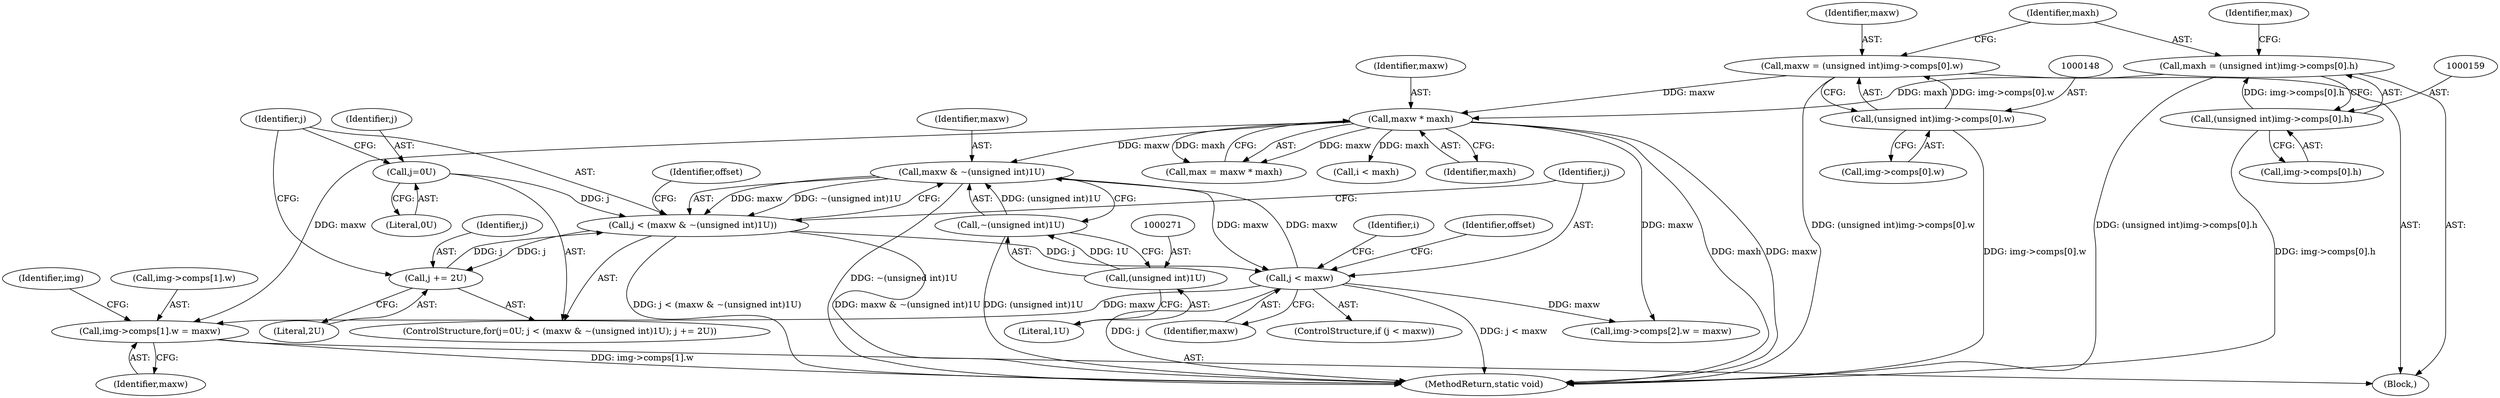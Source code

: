 digraph "0_openjpeg_15f081c89650dccee4aa4ae66f614c3fdb268767_1@array" {
"1000401" [label="(Call,img->comps[1].w = maxw)"];
"1000322" [label="(Call,j < maxw)"];
"1000265" [label="(Call,j < (maxw & ~(unsigned int)1U))"];
"1000273" [label="(Call,j += 2U)"];
"1000262" [label="(Call,j=0U)"];
"1000267" [label="(Call,maxw & ~(unsigned int)1U)"];
"1000169" [label="(Call,maxw * maxh)"];
"1000145" [label="(Call,maxw = (unsigned int)img->comps[0].w)"];
"1000147" [label="(Call,(unsigned int)img->comps[0].w)"];
"1000156" [label="(Call,maxh = (unsigned int)img->comps[0].h)"];
"1000158" [label="(Call,(unsigned int)img->comps[0].h)"];
"1000269" [label="(Call,~(unsigned int)1U)"];
"1000270" [label="(Call,(unsigned int)1U)"];
"1000262" [label="(Call,j=0U)"];
"1000270" [label="(Call,(unsigned int)1U)"];
"1000267" [label="(Call,maxw & ~(unsigned int)1U)"];
"1000167" [label="(Call,max = maxw * maxh)"];
"1000170" [label="(Identifier,maxw)"];
"1000321" [label="(ControlStructure,if (j < maxw))"];
"1000273" [label="(Call,j += 2U)"];
"1000255" [label="(Call,i < maxh)"];
"1000265" [label="(Call,j < (maxw & ~(unsigned int)1U))"];
"1000147" [label="(Call,(unsigned int)img->comps[0].w)"];
"1000103" [label="(Block,)"];
"1000278" [label="(Identifier,offset)"];
"1000171" [label="(Identifier,maxh)"];
"1000145" [label="(Call,maxw = (unsigned int)img->comps[0].w)"];
"1000169" [label="(Call,maxw * maxh)"];
"1000322" [label="(Call,j < maxw)"];
"1000323" [label="(Identifier,j)"];
"1000419" [label="(Call,img->comps[2].w = maxw)"];
"1000269" [label="(Call,~(unsigned int)1U)"];
"1000146" [label="(Identifier,maxw)"];
"1000409" [label="(Identifier,maxw)"];
"1000511" [label="(MethodReturn,static void)"];
"1000168" [label="(Identifier,max)"];
"1000268" [label="(Identifier,maxw)"];
"1000275" [label="(Literal,2U)"];
"1000263" [label="(Identifier,j)"];
"1000156" [label="(Call,maxh = (unsigned int)img->comps[0].h)"];
"1000149" [label="(Call,img->comps[0].w)"];
"1000266" [label="(Identifier,j)"];
"1000402" [label="(Call,img->comps[1].w)"];
"1000414" [label="(Identifier,img)"];
"1000272" [label="(Literal,1U)"];
"1000160" [label="(Call,img->comps[0].h)"];
"1000259" [label="(Identifier,i)"];
"1000158" [label="(Call,(unsigned int)img->comps[0].h)"];
"1000157" [label="(Identifier,maxh)"];
"1000264" [label="(Literal,0U)"];
"1000401" [label="(Call,img->comps[1].w = maxw)"];
"1000261" [label="(ControlStructure,for(j=0U; j < (maxw & ~(unsigned int)1U); j += 2U))"];
"1000327" [label="(Identifier,offset)"];
"1000274" [label="(Identifier,j)"];
"1000324" [label="(Identifier,maxw)"];
"1000401" -> "1000103"  [label="AST: "];
"1000401" -> "1000409"  [label="CFG: "];
"1000402" -> "1000401"  [label="AST: "];
"1000409" -> "1000401"  [label="AST: "];
"1000414" -> "1000401"  [label="CFG: "];
"1000401" -> "1000511"  [label="DDG: img->comps[1].w"];
"1000322" -> "1000401"  [label="DDG: maxw"];
"1000169" -> "1000401"  [label="DDG: maxw"];
"1000322" -> "1000321"  [label="AST: "];
"1000322" -> "1000324"  [label="CFG: "];
"1000323" -> "1000322"  [label="AST: "];
"1000324" -> "1000322"  [label="AST: "];
"1000327" -> "1000322"  [label="CFG: "];
"1000259" -> "1000322"  [label="CFG: "];
"1000322" -> "1000511"  [label="DDG: j < maxw"];
"1000322" -> "1000511"  [label="DDG: j"];
"1000322" -> "1000267"  [label="DDG: maxw"];
"1000265" -> "1000322"  [label="DDG: j"];
"1000267" -> "1000322"  [label="DDG: maxw"];
"1000322" -> "1000419"  [label="DDG: maxw"];
"1000265" -> "1000261"  [label="AST: "];
"1000265" -> "1000267"  [label="CFG: "];
"1000266" -> "1000265"  [label="AST: "];
"1000267" -> "1000265"  [label="AST: "];
"1000278" -> "1000265"  [label="CFG: "];
"1000323" -> "1000265"  [label="CFG: "];
"1000265" -> "1000511"  [label="DDG: j < (maxw & ~(unsigned int)1U)"];
"1000265" -> "1000511"  [label="DDG: maxw & ~(unsigned int)1U"];
"1000273" -> "1000265"  [label="DDG: j"];
"1000262" -> "1000265"  [label="DDG: j"];
"1000267" -> "1000265"  [label="DDG: maxw"];
"1000267" -> "1000265"  [label="DDG: ~(unsigned int)1U"];
"1000265" -> "1000273"  [label="DDG: j"];
"1000273" -> "1000261"  [label="AST: "];
"1000273" -> "1000275"  [label="CFG: "];
"1000274" -> "1000273"  [label="AST: "];
"1000275" -> "1000273"  [label="AST: "];
"1000266" -> "1000273"  [label="CFG: "];
"1000262" -> "1000261"  [label="AST: "];
"1000262" -> "1000264"  [label="CFG: "];
"1000263" -> "1000262"  [label="AST: "];
"1000264" -> "1000262"  [label="AST: "];
"1000266" -> "1000262"  [label="CFG: "];
"1000267" -> "1000269"  [label="CFG: "];
"1000268" -> "1000267"  [label="AST: "];
"1000269" -> "1000267"  [label="AST: "];
"1000267" -> "1000511"  [label="DDG: ~(unsigned int)1U"];
"1000169" -> "1000267"  [label="DDG: maxw"];
"1000269" -> "1000267"  [label="DDG: (unsigned int)1U"];
"1000169" -> "1000167"  [label="AST: "];
"1000169" -> "1000171"  [label="CFG: "];
"1000170" -> "1000169"  [label="AST: "];
"1000171" -> "1000169"  [label="AST: "];
"1000167" -> "1000169"  [label="CFG: "];
"1000169" -> "1000511"  [label="DDG: maxh"];
"1000169" -> "1000511"  [label="DDG: maxw"];
"1000169" -> "1000167"  [label="DDG: maxw"];
"1000169" -> "1000167"  [label="DDG: maxh"];
"1000145" -> "1000169"  [label="DDG: maxw"];
"1000156" -> "1000169"  [label="DDG: maxh"];
"1000169" -> "1000255"  [label="DDG: maxh"];
"1000169" -> "1000419"  [label="DDG: maxw"];
"1000145" -> "1000103"  [label="AST: "];
"1000145" -> "1000147"  [label="CFG: "];
"1000146" -> "1000145"  [label="AST: "];
"1000147" -> "1000145"  [label="AST: "];
"1000157" -> "1000145"  [label="CFG: "];
"1000145" -> "1000511"  [label="DDG: (unsigned int)img->comps[0].w"];
"1000147" -> "1000145"  [label="DDG: img->comps[0].w"];
"1000147" -> "1000149"  [label="CFG: "];
"1000148" -> "1000147"  [label="AST: "];
"1000149" -> "1000147"  [label="AST: "];
"1000147" -> "1000511"  [label="DDG: img->comps[0].w"];
"1000156" -> "1000103"  [label="AST: "];
"1000156" -> "1000158"  [label="CFG: "];
"1000157" -> "1000156"  [label="AST: "];
"1000158" -> "1000156"  [label="AST: "];
"1000168" -> "1000156"  [label="CFG: "];
"1000156" -> "1000511"  [label="DDG: (unsigned int)img->comps[0].h"];
"1000158" -> "1000156"  [label="DDG: img->comps[0].h"];
"1000158" -> "1000160"  [label="CFG: "];
"1000159" -> "1000158"  [label="AST: "];
"1000160" -> "1000158"  [label="AST: "];
"1000158" -> "1000511"  [label="DDG: img->comps[0].h"];
"1000269" -> "1000270"  [label="CFG: "];
"1000270" -> "1000269"  [label="AST: "];
"1000269" -> "1000511"  [label="DDG: (unsigned int)1U"];
"1000270" -> "1000269"  [label="DDG: 1U"];
"1000270" -> "1000272"  [label="CFG: "];
"1000271" -> "1000270"  [label="AST: "];
"1000272" -> "1000270"  [label="AST: "];
}
